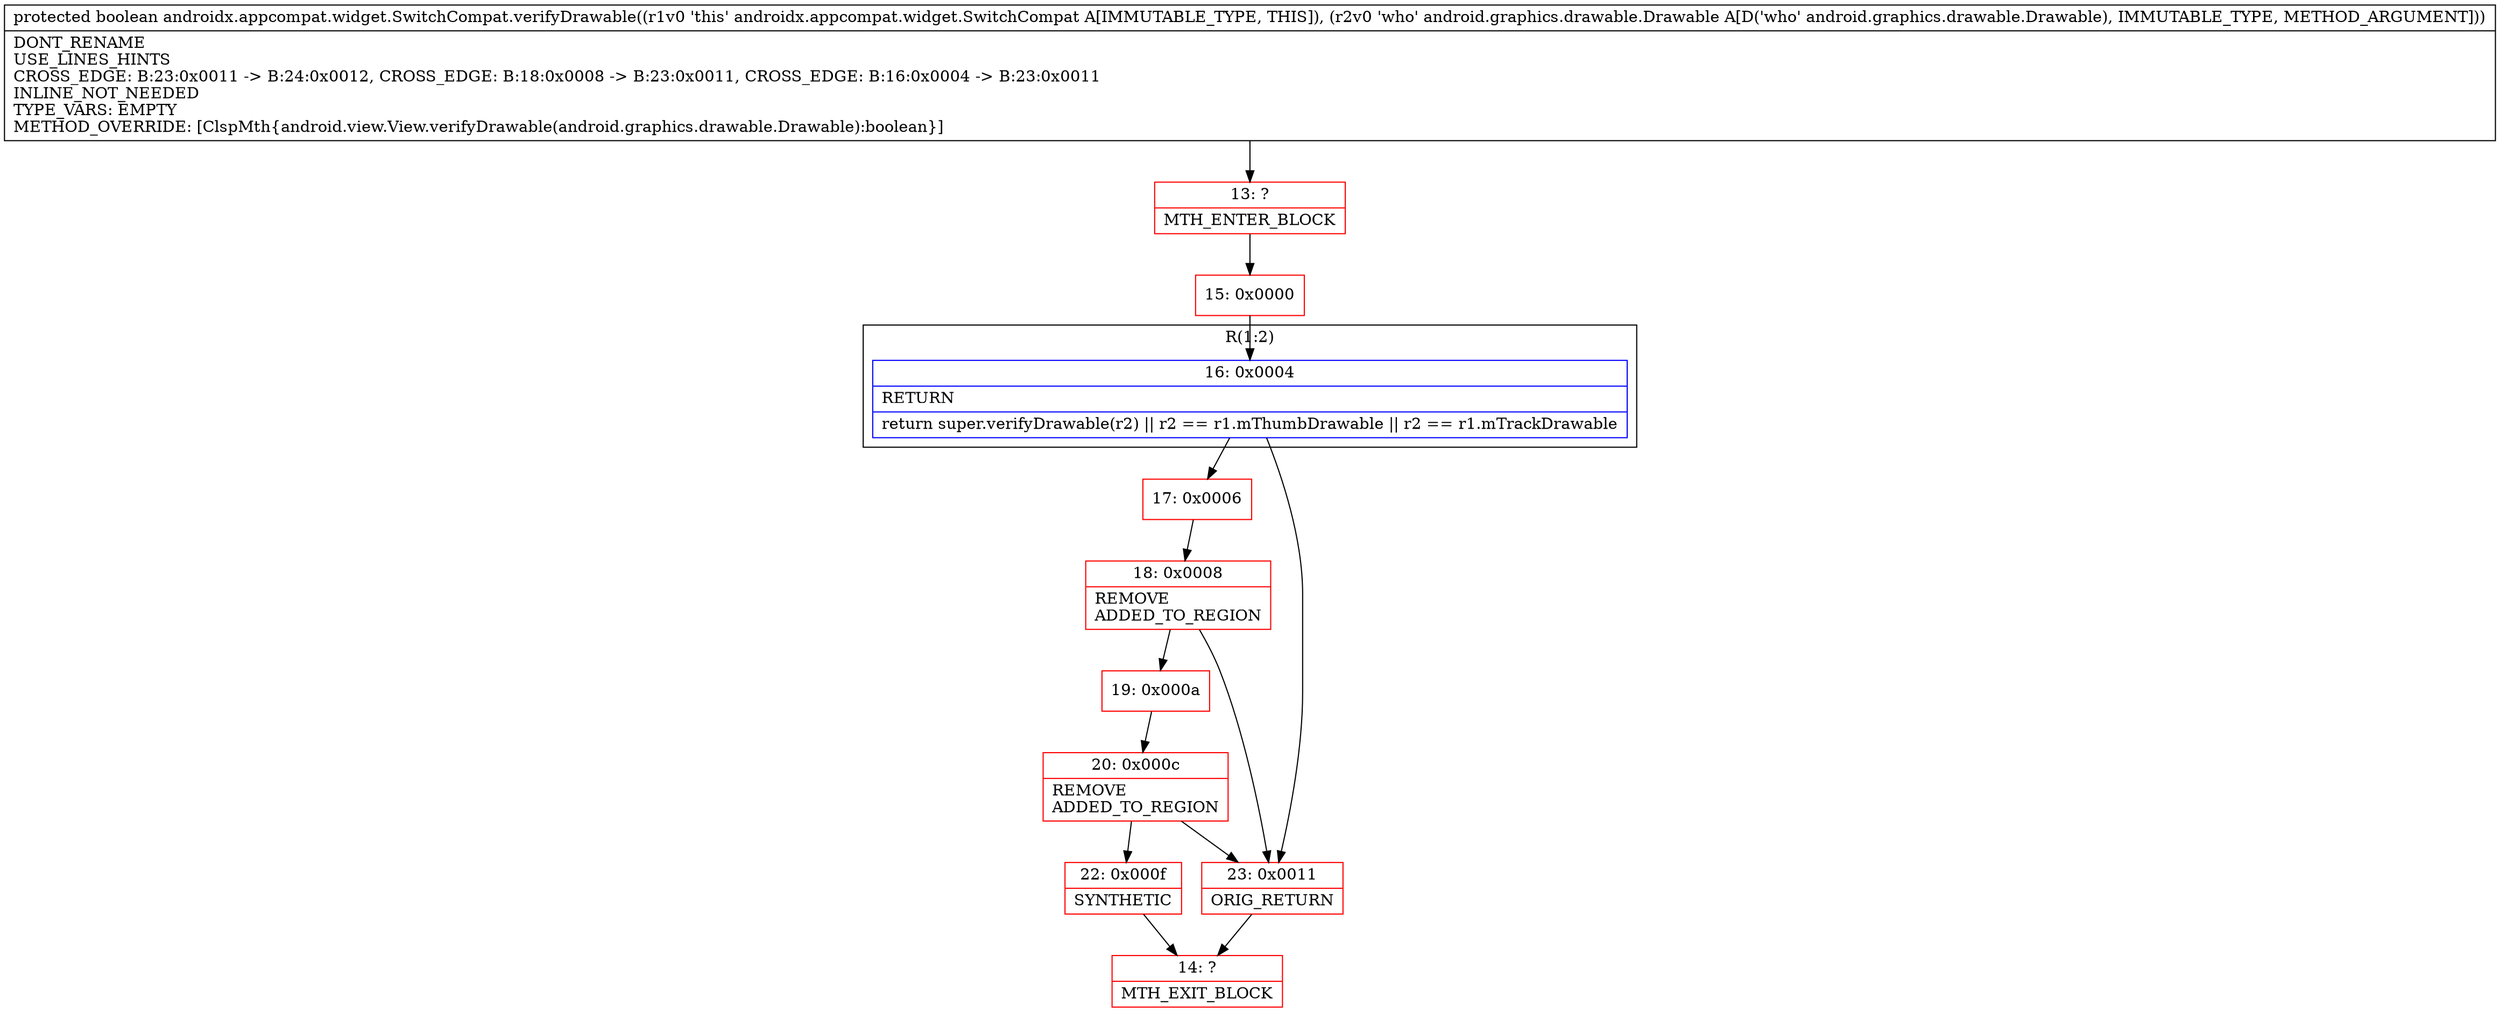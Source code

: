 digraph "CFG forandroidx.appcompat.widget.SwitchCompat.verifyDrawable(Landroid\/graphics\/drawable\/Drawable;)Z" {
subgraph cluster_Region_703012965 {
label = "R(1:2)";
node [shape=record,color=blue];
Node_16 [shape=record,label="{16\:\ 0x0004|RETURN\l|return super.verifyDrawable(r2) \|\| r2 == r1.mThumbDrawable \|\| r2 == r1.mTrackDrawable\l}"];
}
Node_13 [shape=record,color=red,label="{13\:\ ?|MTH_ENTER_BLOCK\l}"];
Node_15 [shape=record,color=red,label="{15\:\ 0x0000}"];
Node_17 [shape=record,color=red,label="{17\:\ 0x0006}"];
Node_18 [shape=record,color=red,label="{18\:\ 0x0008|REMOVE\lADDED_TO_REGION\l}"];
Node_19 [shape=record,color=red,label="{19\:\ 0x000a}"];
Node_20 [shape=record,color=red,label="{20\:\ 0x000c|REMOVE\lADDED_TO_REGION\l}"];
Node_22 [shape=record,color=red,label="{22\:\ 0x000f|SYNTHETIC\l}"];
Node_14 [shape=record,color=red,label="{14\:\ ?|MTH_EXIT_BLOCK\l}"];
Node_23 [shape=record,color=red,label="{23\:\ 0x0011|ORIG_RETURN\l}"];
MethodNode[shape=record,label="{protected boolean androidx.appcompat.widget.SwitchCompat.verifyDrawable((r1v0 'this' androidx.appcompat.widget.SwitchCompat A[IMMUTABLE_TYPE, THIS]), (r2v0 'who' android.graphics.drawable.Drawable A[D('who' android.graphics.drawable.Drawable), IMMUTABLE_TYPE, METHOD_ARGUMENT]))  | DONT_RENAME\lUSE_LINES_HINTS\lCROSS_EDGE: B:23:0x0011 \-\> B:24:0x0012, CROSS_EDGE: B:18:0x0008 \-\> B:23:0x0011, CROSS_EDGE: B:16:0x0004 \-\> B:23:0x0011\lINLINE_NOT_NEEDED\lTYPE_VARS: EMPTY\lMETHOD_OVERRIDE: [ClspMth\{android.view.View.verifyDrawable(android.graphics.drawable.Drawable):boolean\}]\l}"];
MethodNode -> Node_13;Node_16 -> Node_17;
Node_16 -> Node_23;
Node_13 -> Node_15;
Node_15 -> Node_16;
Node_17 -> Node_18;
Node_18 -> Node_19;
Node_18 -> Node_23;
Node_19 -> Node_20;
Node_20 -> Node_22;
Node_20 -> Node_23;
Node_22 -> Node_14;
Node_23 -> Node_14;
}

